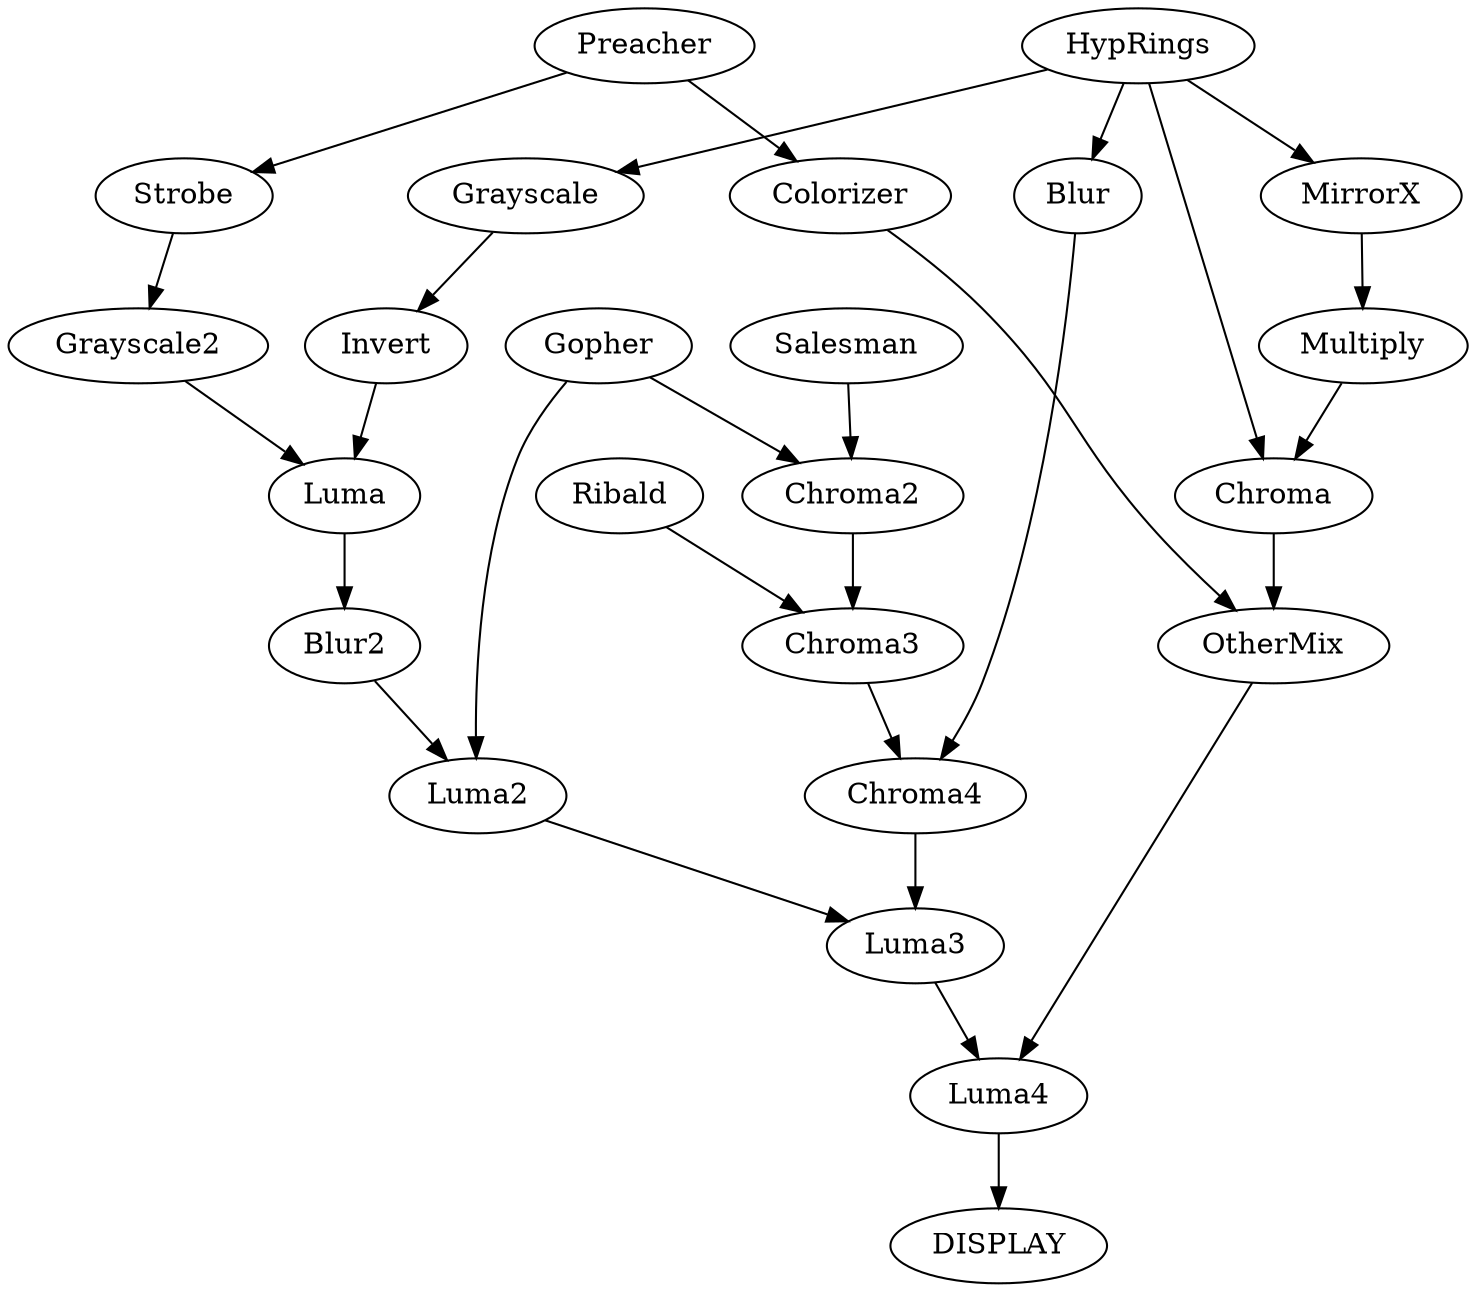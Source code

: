 digraph G {
	graph [bb="0,0,593.88,612"];
	node [label="\N"];
	{
		Grayscale		 [height=0.5,
			pos="205.35,522",
			width=1.2999];
		Blur		 [height=0.5,
			pos="439.35,522",
			width=0.75];
		MirrorX		 [height=0.5,
			pos="526.35,522",
			width=1.1555];
	}
	{
		Strobe		 [height=0.5,
			pos="61.345,522",
			width=0.95686];
		Colorizer		 [height=0.5,
			pos="338.35,522",
			width=1.2457];
	}
	{
		Gopher		 [height=0.5,
			pos="241.35,450",
			width=1.0471];
		Salesman		 [height=0.5,
			pos="342.35,450",
			width=1.2638];
	}
	{
		Chroma2		 [height=0.5,
			pos="342.35,378",
			width=1.2457];
		Ribald		 [height=0.5,
			pos="244.35,378",
			width=0.97491];
	}
	{
		Blur;
		Chroma3		 [height=0.5,
			pos="342.35,306",
			width=1.2457];
	}
	{
		Luma2		 [height=0.5,
			pos="181.35,234",
			width=1.011];
		Chroma4		 [height=0.5,
			pos="370.35,234",
			width=1.2457];
	}
	{
		Colorizer;
		Chroma		 [height=0.5,
			pos="528.35,378",
			width=1.1193];
	}
	{
		Luma3		 [height=0.5,
			pos="370.35,162",
			width=1.011];
		OtherMix		 [height=0.5,
			pos="528.35,306",
			width=1.2999];
	}
	HypRings	 [height=0.5,
		pos="482.35,594",
		width=1.3179];
	HypRings -> Grayscale	 [pos="e,244.16,532.09 442.95,583.76 393.28,570.85 307.89,548.65 254.14,534.68"];
	HypRings -> Blur	 [pos="e,449.56,539.1 471.72,576.2 466.59,567.62 460.34,557.16 454.71,547.73"];
	HypRings -> MirrorX	 [pos="e,515.59,539.59 493.22,576.2 498.39,567.74 504.67,557.47 510.37,548.15"];
	HypRings -> Chroma	 [pos="e,548.87,393.58 520.09,582.87 540.87,574.61 564.89,561.07 577.35,540 601.77,498.68 595.86,476.69 578.35,432 573.68,420.1 565.03,\
409.26 556.22,400.47"];
	Invert	 [height=0.5,
		pos="153.35,450",
		width=0.9027];
	Grayscale -> Invert	 [pos="e,165.46,466.77 192.76,504.57 186.34,495.69 178.42,484.72 171.37,474.96"];
	Blur -> Chroma4	 [pos="e,380.51,251.99 437.69,503.99 433.68,464.2 421.83,366.15 396.35,288 393.39,278.94 389.23,269.46 385.09,261.01"];
	Multiply	 [height=0.5,
		pos="526.35,450",
		width=1.1916];
	MirrorX -> Multiply	 [pos="e,526.35,468.41 526.35,503.83 526.35,496.13 526.35,486.97 526.35,478.42"];
	Preacher	 [height=0.5,
		pos="279.35,594",
		width=1.1735];
	Preacher -> Strobe	 [pos="e,90.772,531.72 245.76,582.91 206.59,569.97 141.94,548.62 100.52,534.94"];
	Preacher -> Colorizer	 [pos="e,324.05,539.44 293.33,576.94 300.57,568.1 309.55,557.14 317.59,547.33"];
	Grayscale2	 [height=0.5,
		pos="51.345,450",
		width=1.4263];
	Strobe -> Grayscale2	 [pos="e,53.903,468.41 58.822,503.83 57.753,496.13 56.481,486.97 55.292,478.42"];
	Colorizer -> OtherMix	 [pos="e,512.09,323.19 357.65,505.48 369.31,495.16 384.22,481.33 396.35,468 437.08,423.22 440.53,406.45 479.35,360 487.51,350.23 496.82,\
339.81 505.11,330.75"];
	Luma	 [height=0.5,
		pos="121.35,378",
		width=0.88464];
	Grayscale2 -> Luma	 [pos="e,105.83,393.95 67.934,432.94 77.174,423.43 88.806,411.47 98.855,401.13"];
	Blur2	 [height=0.5,
		pos="122.35,306",
		width=0.86659];
	Luma -> Blur2	 [pos="e,122.09,324.41 121.6,359.83 121.7,352.13 121.83,342.97 121.95,334.42"];
	Multiply -> Chroma	 [pos="e,527.83,396.41 526.85,431.83 527.06,424.13 527.32,414.97 527.56,406.42"];
	Chroma -> OtherMix	 [pos="e,528.35,324.41 528.35,359.83 528.35,352.13 528.35,342.97 528.35,334.42"];
	Invert -> Luma	 [pos="e,129.16,395.59 145.44,432.2 141.79,424.01 137.39,414.1 133.35,405.01"];
	Blur2 -> Luma2	 [pos="e,167.6,250.77 135.73,289.66 143.25,280.5 152.77,268.88 161.17,258.63"];
	Luma2 -> Luma3	 [pos="e,341.51,172.99 210.46,222.91 243.02,210.5 295.89,190.36 331.84,176.67"];
	Gopher -> Luma2	 [pos="e,180.43,252.26 225.07,433.48 216.23,423.47 205.98,409.97 200.35,396 182.56,351.87 179.94,295.89 180.23,262.62"];
	Gopher -> Chroma2	 [pos="e,320.26,393.75 262.76,434.73 277.03,424.56 296,411.04 311.83,399.75"];
	Salesman -> Chroma2	 [pos="e,342.35,396.41 342.35,431.83 342.35,424.13 342.35,414.97 342.35,406.42"];
	Chroma2 -> Chroma3	 [pos="e,342.35,324.41 342.35,359.83 342.35,352.13 342.35,342.97 342.35,334.42"];
	Ribald -> Chroma3	 [pos="e,320.71,321.9 264.65,363.08 278.46,352.93 296.97,339.33 312.46,327.96"];
	Chroma3 -> Chroma4	 [pos="e,363.41,251.84 349.27,288.2 352.43,280.07 356.25,270.25 359.76,261.22"];
	Chroma4 -> Luma3	 [pos="e,370.35,180.41 370.35,215.83 370.35,208.13 370.35,198.97 370.35,190.42"];
	Luma4	 [height=0.5,
		pos="406.35,90",
		width=1.011];
	Luma3 -> Luma4	 [pos="e,397.55,107.59 379.24,144.2 383.39,135.92 388.4,125.89 392.98,116.72"];
	OtherMix -> Luma4	 [pos="e,416.3,107.62 518.36,288.32 496.95,250.42 446.52,161.13 421.28,116.44"];
	DISPLAY	 [height=0.5,
		pos="406.35,18",
		width=1.3721];
	Luma4 -> DISPLAY	 [pos="e,406.35,36.413 406.35,71.831 406.35,64.131 406.35,54.974 406.35,46.417"];
}
